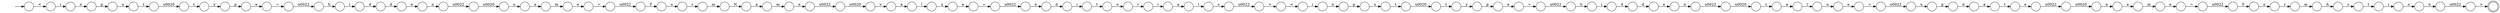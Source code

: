 digraph Automaton {
  rankdir = LR;
  0 [shape=circle,label=""];
  0 -> 73 [label="d"]
  1 [shape=circle,label=""];
  1 -> 79 [label="p"]
  2 [shape=circle,label=""];
  2 -> 106 [label="u"]
  3 [shape=circle,label=""];
  3 -> 46 [label="p"]
  4 [shape=circle,label=""];
  4 -> 99 [label="\u0020"]
  5 [shape=circle,label=""];
  5 -> 65 [label="h"]
  6 [shape=circle,label=""];
  6 -> 100 [label="e"]
  7 [shape=circle,label=""];
  7 -> 59 [label="F"]
  8 [shape=circle,label=""];
  8 -> 84 [label="<"]
  9 [shape=circle,label=""];
  9 -> 28 [label="v"]
  10 [shape=circle,label=""];
  10 -> 90 [label="\u0020"]
  11 [shape=circle,label=""];
  11 -> 101 [label="m"]
  12 [shape=circle,label=""];
  12 -> 110 [label="t"]
  13 [shape=circle,label=""];
  13 -> 27 [label="m"]
  14 [shape=circle,label=""];
  14 -> 3 [label="y"]
  15 [shape=circle,label=""];
  15 -> 7 [label="\u0022"]
  16 [shape=circle,label=""];
  16 -> 34 [label="="]
  17 [shape=circle,label=""];
  initial [shape=plaintext,label=""];
  initial -> 17
  17 -> 70 [label="<"]
  18 [shape=circle,label=""];
  18 -> 12 [label="\u0020"]
  19 [shape=circle,label=""];
  19 -> 75 [label="n"]
  20 [shape=circle,label=""];
  20 -> 83 [label="e"]
  21 [shape=circle,label=""];
  21 -> 54 [label="n"]
  22 [shape=circle,label=""];
  22 -> 41 [label="i"]
  23 [shape=circle,label=""];
  23 -> 14 [label="t"]
  24 [shape=circle,label=""];
  24 -> 60 [label="i"]
  25 [shape=circle,label=""];
  25 -> 55 [label="d"]
  26 [shape=circle,label=""];
  26 -> 38 [label="a"]
  27 [shape=circle,label=""];
  27 -> 40 [label="A"]
  28 [shape=circle,label=""];
  28 -> 77 [label="a"]
  29 [shape=circle,label=""];
  29 -> 23 [label="\u0020"]
  30 [shape=circle,label=""];
  30 -> 102 [label=">"]
  31 [shape=circle,label=""];
  31 -> 107 [label="a"]
  32 [shape=circle,label=""];
  32 -> 10 [label="\u0022"]
  33 [shape=circle,label=""];
  33 -> 47 [label="\u0022"]
  34 [shape=circle,label=""];
  34 -> 82 [label="\u0022"]
  35 [shape=circle,label=""];
  35 -> 29 [label="t"]
  36 [shape=circle,label=""];
  36 -> 24 [label="r"]
  37 [shape=circle,label=""];
  37 -> 25 [label="e"]
  38 [shape=circle,label=""];
  38 -> 6 [label="m"]
  39 [shape=circle,label=""];
  39 -> 5 [label="\u0022"]
  40 [shape=circle,label=""];
  40 -> 62 [label="c"]
  41 [shape=circle,label=""];
  41 -> 105 [label="o"]
  42 [shape=circle,label=""];
  42 -> 15 [label="="]
  43 [shape=circle,label=""];
  43 -> 97 [label="p"]
  44 [shape=circle,label=""];
  44 -> 49 [label="u"]
  45 [shape=circle,label=""];
  45 -> 0 [label="d"]
  46 [shape=circle,label=""];
  46 -> 98 [label="e"]
  47 [shape=circle,label=""];
  47 -> 43 [label="u"]
  48 [shape=circle,label=""];
  48 -> 108 [label="o"]
  49 [shape=circle,label=""];
  49 -> 18 [label="t"]
  50 [shape=circle,label=""];
  50 -> 30 [label="\u0022"]
  51 [shape=circle,label=""];
  51 -> 95 [label="t"]
  52 [shape=circle,label=""];
  52 -> 74 [label="l"]
  53 [shape=circle,label=""];
  53 -> 13 [label="r"]
  54 [shape=circle,label=""];
  54 -> 44 [label="p"]
  55 [shape=circle,label=""];
  55 -> 51 [label="i"]
  56 [shape=circle,label=""];
  56 -> 109 [label="p"]
  57 [shape=circle,label=""];
  57 -> 2 [label="l"]
  58 [shape=circle,label=""];
  58 -> 1 [label="n"]
  59 [shape=circle,label=""];
  59 -> 53 [label="o"]
  60 [shape=circle,label=""];
  60 -> 52 [label="a"]
  61 [shape=circle,label=""];
  61 -> 19 [label="\u0020"]
  62 [shape=circle,label=""];
  62 -> 22 [label="t"]
  63 [shape=circle,label=""];
  63 -> 39 [label="="]
  64 [shape=circle,label=""];
  64 -> 78 [label="i"]
  65 [shape=circle,label=""];
  65 -> 45 [label="i"]
  66 [shape=circle,label=""];
  66 -> 91 [label="\u0022"]
  67 [shape=circle,label=""];
  67 -> 20 [label="d"]
  68 [shape=circle,label=""];
  68 -> 81 [label="u"]
  69 [shape=circle,label=""];
  69 -> 103 [label="\u0022"]
  70 [shape=circle,label=""];
  70 -> 58 [label="i"]
  71 [shape=circle,label=""];
  71 -> 80 [label="\u0022"]
  72 [shape=circle,label=""];
  72 -> 88 [label="="]
  73 [shape=circle,label=""];
  73 -> 85 [label="e"]
  74 [shape=circle,label=""];
  74 -> 71 [label="s"]
  75 [shape=circle,label=""];
  75 -> 11 [label="a"]
  76 [shape=circle,label=""];
  76 -> 26 [label="N"]
  77 [shape=circle,label=""];
  77 -> 68 [label="l"]
  78 [shape=circle,label=""];
  78 -> 67 [label="d"]
  79 [shape=circle,label=""];
  79 -> 35 [label="u"]
  80 [shape=circle,label=""];
  80 -> 8 [label=">"]
  81 [shape=circle,label=""];
  81 -> 86 [label="e"]
  82 [shape=circle,label=""];
  82 -> 48 [label="F"]
  83 [shape=circle,label=""];
  83 -> 89 [label="n"]
  84 [shape=circle,label=""];
  84 -> 21 [label="i"]
  85 [shape=circle,label=""];
  85 -> 69 [label="n"]
  86 [shape=circle,label=""];
  86 -> 33 [label="="]
  87 [shape=circle,label=""];
  87 -> 96 [label="a"]
  88 [shape=circle,label=""];
  88 -> 37 [label="\u0022"]
  89 [shape=circle,label=""];
  89 -> 61 [label="\u0022"]
  90 [shape=circle,label=""];
  90 -> 87 [label="n"]
  91 [shape=circle,label=""];
  91 -> 64 [label="h"]
  92 [shape=circle,label=""];
  92 -> 57 [label="a"]
  93 [shape=circle,label=""];
  93 -> 32 [label="e"]
  94 [shape=circle,label=""];
  94 -> 42 [label="e"]
  95 [shape=circle,label=""];
  95 -> 36 [label="o"]
  96 [shape=circle,label=""];
  96 -> 94 [label="m"]
  97 [shape=circle,label=""];
  97 -> 31 [label="d"]
  98 [shape=circle,label=""];
  98 -> 66 [label="="]
  99 [shape=circle,label=""];
  99 -> 92 [label="v"]
  100 [shape=circle,label=""];
  100 -> 4 [label="\u0022"]
  101 [shape=circle,label=""];
  101 -> 16 [label="e"]
  102 [shape=doublecircle,label=""];
  103 [shape=circle,label=""];
  103 -> 9 [label="\u0020"]
  104 [shape=circle,label=""];
  104 -> 76 [label="m"]
  105 [shape=circle,label=""];
  105 -> 50 [label="n"]
  106 [shape=circle,label=""];
  106 -> 72 [label="e"]
  107 [shape=circle,label=""];
  107 -> 93 [label="t"]
  108 [shape=circle,label=""];
  108 -> 104 [label="r"]
  109 [shape=circle,label=""];
  109 -> 63 [label="e"]
  110 [shape=circle,label=""];
  110 -> 56 [label="y"]
}


